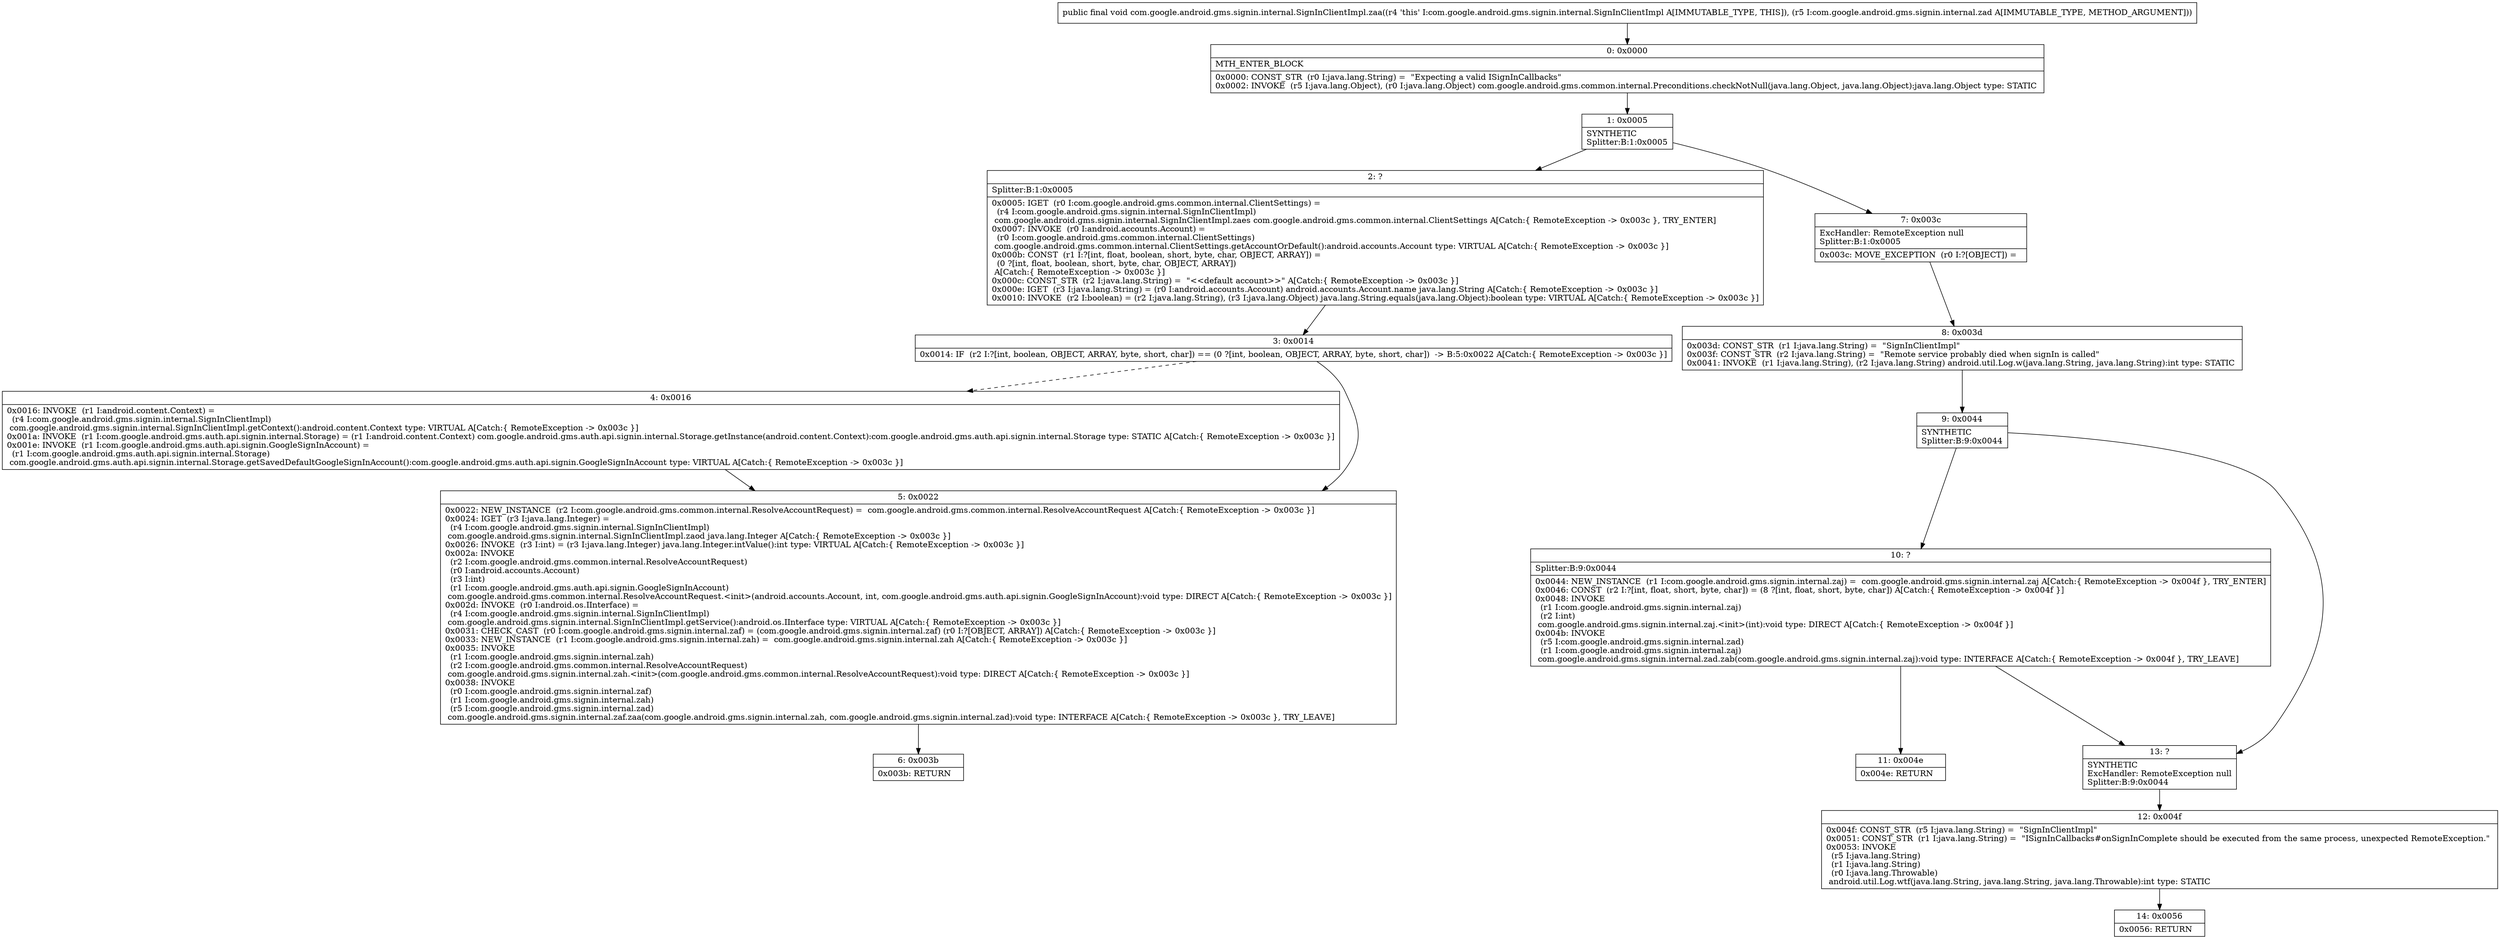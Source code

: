digraph "CFG forcom.google.android.gms.signin.internal.SignInClientImpl.zaa(Lcom\/google\/android\/gms\/signin\/internal\/zad;)V" {
Node_0 [shape=record,label="{0\:\ 0x0000|MTH_ENTER_BLOCK\l|0x0000: CONST_STR  (r0 I:java.lang.String) =  \"Expecting a valid ISignInCallbacks\" \l0x0002: INVOKE  (r5 I:java.lang.Object), (r0 I:java.lang.Object) com.google.android.gms.common.internal.Preconditions.checkNotNull(java.lang.Object, java.lang.Object):java.lang.Object type: STATIC \l}"];
Node_1 [shape=record,label="{1\:\ 0x0005|SYNTHETIC\lSplitter:B:1:0x0005\l}"];
Node_2 [shape=record,label="{2\:\ ?|Splitter:B:1:0x0005\l|0x0005: IGET  (r0 I:com.google.android.gms.common.internal.ClientSettings) = \l  (r4 I:com.google.android.gms.signin.internal.SignInClientImpl)\l com.google.android.gms.signin.internal.SignInClientImpl.zaes com.google.android.gms.common.internal.ClientSettings A[Catch:\{ RemoteException \-\> 0x003c \}, TRY_ENTER]\l0x0007: INVOKE  (r0 I:android.accounts.Account) = \l  (r0 I:com.google.android.gms.common.internal.ClientSettings)\l com.google.android.gms.common.internal.ClientSettings.getAccountOrDefault():android.accounts.Account type: VIRTUAL A[Catch:\{ RemoteException \-\> 0x003c \}]\l0x000b: CONST  (r1 I:?[int, float, boolean, short, byte, char, OBJECT, ARRAY]) = \l  (0 ?[int, float, boolean, short, byte, char, OBJECT, ARRAY])\l A[Catch:\{ RemoteException \-\> 0x003c \}]\l0x000c: CONST_STR  (r2 I:java.lang.String) =  \"\<\<default account\>\>\" A[Catch:\{ RemoteException \-\> 0x003c \}]\l0x000e: IGET  (r3 I:java.lang.String) = (r0 I:android.accounts.Account) android.accounts.Account.name java.lang.String A[Catch:\{ RemoteException \-\> 0x003c \}]\l0x0010: INVOKE  (r2 I:boolean) = (r2 I:java.lang.String), (r3 I:java.lang.Object) java.lang.String.equals(java.lang.Object):boolean type: VIRTUAL A[Catch:\{ RemoteException \-\> 0x003c \}]\l}"];
Node_3 [shape=record,label="{3\:\ 0x0014|0x0014: IF  (r2 I:?[int, boolean, OBJECT, ARRAY, byte, short, char]) == (0 ?[int, boolean, OBJECT, ARRAY, byte, short, char])  \-\> B:5:0x0022 A[Catch:\{ RemoteException \-\> 0x003c \}]\l}"];
Node_4 [shape=record,label="{4\:\ 0x0016|0x0016: INVOKE  (r1 I:android.content.Context) = \l  (r4 I:com.google.android.gms.signin.internal.SignInClientImpl)\l com.google.android.gms.signin.internal.SignInClientImpl.getContext():android.content.Context type: VIRTUAL A[Catch:\{ RemoteException \-\> 0x003c \}]\l0x001a: INVOKE  (r1 I:com.google.android.gms.auth.api.signin.internal.Storage) = (r1 I:android.content.Context) com.google.android.gms.auth.api.signin.internal.Storage.getInstance(android.content.Context):com.google.android.gms.auth.api.signin.internal.Storage type: STATIC A[Catch:\{ RemoteException \-\> 0x003c \}]\l0x001e: INVOKE  (r1 I:com.google.android.gms.auth.api.signin.GoogleSignInAccount) = \l  (r1 I:com.google.android.gms.auth.api.signin.internal.Storage)\l com.google.android.gms.auth.api.signin.internal.Storage.getSavedDefaultGoogleSignInAccount():com.google.android.gms.auth.api.signin.GoogleSignInAccount type: VIRTUAL A[Catch:\{ RemoteException \-\> 0x003c \}]\l}"];
Node_5 [shape=record,label="{5\:\ 0x0022|0x0022: NEW_INSTANCE  (r2 I:com.google.android.gms.common.internal.ResolveAccountRequest) =  com.google.android.gms.common.internal.ResolveAccountRequest A[Catch:\{ RemoteException \-\> 0x003c \}]\l0x0024: IGET  (r3 I:java.lang.Integer) = \l  (r4 I:com.google.android.gms.signin.internal.SignInClientImpl)\l com.google.android.gms.signin.internal.SignInClientImpl.zaod java.lang.Integer A[Catch:\{ RemoteException \-\> 0x003c \}]\l0x0026: INVOKE  (r3 I:int) = (r3 I:java.lang.Integer) java.lang.Integer.intValue():int type: VIRTUAL A[Catch:\{ RemoteException \-\> 0x003c \}]\l0x002a: INVOKE  \l  (r2 I:com.google.android.gms.common.internal.ResolveAccountRequest)\l  (r0 I:android.accounts.Account)\l  (r3 I:int)\l  (r1 I:com.google.android.gms.auth.api.signin.GoogleSignInAccount)\l com.google.android.gms.common.internal.ResolveAccountRequest.\<init\>(android.accounts.Account, int, com.google.android.gms.auth.api.signin.GoogleSignInAccount):void type: DIRECT A[Catch:\{ RemoteException \-\> 0x003c \}]\l0x002d: INVOKE  (r0 I:android.os.IInterface) = \l  (r4 I:com.google.android.gms.signin.internal.SignInClientImpl)\l com.google.android.gms.signin.internal.SignInClientImpl.getService():android.os.IInterface type: VIRTUAL A[Catch:\{ RemoteException \-\> 0x003c \}]\l0x0031: CHECK_CAST  (r0 I:com.google.android.gms.signin.internal.zaf) = (com.google.android.gms.signin.internal.zaf) (r0 I:?[OBJECT, ARRAY]) A[Catch:\{ RemoteException \-\> 0x003c \}]\l0x0033: NEW_INSTANCE  (r1 I:com.google.android.gms.signin.internal.zah) =  com.google.android.gms.signin.internal.zah A[Catch:\{ RemoteException \-\> 0x003c \}]\l0x0035: INVOKE  \l  (r1 I:com.google.android.gms.signin.internal.zah)\l  (r2 I:com.google.android.gms.common.internal.ResolveAccountRequest)\l com.google.android.gms.signin.internal.zah.\<init\>(com.google.android.gms.common.internal.ResolveAccountRequest):void type: DIRECT A[Catch:\{ RemoteException \-\> 0x003c \}]\l0x0038: INVOKE  \l  (r0 I:com.google.android.gms.signin.internal.zaf)\l  (r1 I:com.google.android.gms.signin.internal.zah)\l  (r5 I:com.google.android.gms.signin.internal.zad)\l com.google.android.gms.signin.internal.zaf.zaa(com.google.android.gms.signin.internal.zah, com.google.android.gms.signin.internal.zad):void type: INTERFACE A[Catch:\{ RemoteException \-\> 0x003c \}, TRY_LEAVE]\l}"];
Node_6 [shape=record,label="{6\:\ 0x003b|0x003b: RETURN   \l}"];
Node_7 [shape=record,label="{7\:\ 0x003c|ExcHandler: RemoteException null\lSplitter:B:1:0x0005\l|0x003c: MOVE_EXCEPTION  (r0 I:?[OBJECT]) =  \l}"];
Node_8 [shape=record,label="{8\:\ 0x003d|0x003d: CONST_STR  (r1 I:java.lang.String) =  \"SignInClientImpl\" \l0x003f: CONST_STR  (r2 I:java.lang.String) =  \"Remote service probably died when signIn is called\" \l0x0041: INVOKE  (r1 I:java.lang.String), (r2 I:java.lang.String) android.util.Log.w(java.lang.String, java.lang.String):int type: STATIC \l}"];
Node_9 [shape=record,label="{9\:\ 0x0044|SYNTHETIC\lSplitter:B:9:0x0044\l}"];
Node_10 [shape=record,label="{10\:\ ?|Splitter:B:9:0x0044\l|0x0044: NEW_INSTANCE  (r1 I:com.google.android.gms.signin.internal.zaj) =  com.google.android.gms.signin.internal.zaj A[Catch:\{ RemoteException \-\> 0x004f \}, TRY_ENTER]\l0x0046: CONST  (r2 I:?[int, float, short, byte, char]) = (8 ?[int, float, short, byte, char]) A[Catch:\{ RemoteException \-\> 0x004f \}]\l0x0048: INVOKE  \l  (r1 I:com.google.android.gms.signin.internal.zaj)\l  (r2 I:int)\l com.google.android.gms.signin.internal.zaj.\<init\>(int):void type: DIRECT A[Catch:\{ RemoteException \-\> 0x004f \}]\l0x004b: INVOKE  \l  (r5 I:com.google.android.gms.signin.internal.zad)\l  (r1 I:com.google.android.gms.signin.internal.zaj)\l com.google.android.gms.signin.internal.zad.zab(com.google.android.gms.signin.internal.zaj):void type: INTERFACE A[Catch:\{ RemoteException \-\> 0x004f \}, TRY_LEAVE]\l}"];
Node_11 [shape=record,label="{11\:\ 0x004e|0x004e: RETURN   \l}"];
Node_12 [shape=record,label="{12\:\ 0x004f|0x004f: CONST_STR  (r5 I:java.lang.String) =  \"SignInClientImpl\" \l0x0051: CONST_STR  (r1 I:java.lang.String) =  \"ISignInCallbacks#onSignInComplete should be executed from the same process, unexpected RemoteException.\" \l0x0053: INVOKE  \l  (r5 I:java.lang.String)\l  (r1 I:java.lang.String)\l  (r0 I:java.lang.Throwable)\l android.util.Log.wtf(java.lang.String, java.lang.String, java.lang.Throwable):int type: STATIC \l}"];
Node_13 [shape=record,label="{13\:\ ?|SYNTHETIC\lExcHandler: RemoteException null\lSplitter:B:9:0x0044\l}"];
Node_14 [shape=record,label="{14\:\ 0x0056|0x0056: RETURN   \l}"];
MethodNode[shape=record,label="{public final void com.google.android.gms.signin.internal.SignInClientImpl.zaa((r4 'this' I:com.google.android.gms.signin.internal.SignInClientImpl A[IMMUTABLE_TYPE, THIS]), (r5 I:com.google.android.gms.signin.internal.zad A[IMMUTABLE_TYPE, METHOD_ARGUMENT])) }"];
MethodNode -> Node_0;
Node_0 -> Node_1;
Node_1 -> Node_2;
Node_1 -> Node_7;
Node_2 -> Node_3;
Node_3 -> Node_4[style=dashed];
Node_3 -> Node_5;
Node_4 -> Node_5;
Node_5 -> Node_6;
Node_7 -> Node_8;
Node_8 -> Node_9;
Node_9 -> Node_10;
Node_9 -> Node_13;
Node_10 -> Node_11;
Node_10 -> Node_13;
Node_12 -> Node_14;
Node_13 -> Node_12;
}


